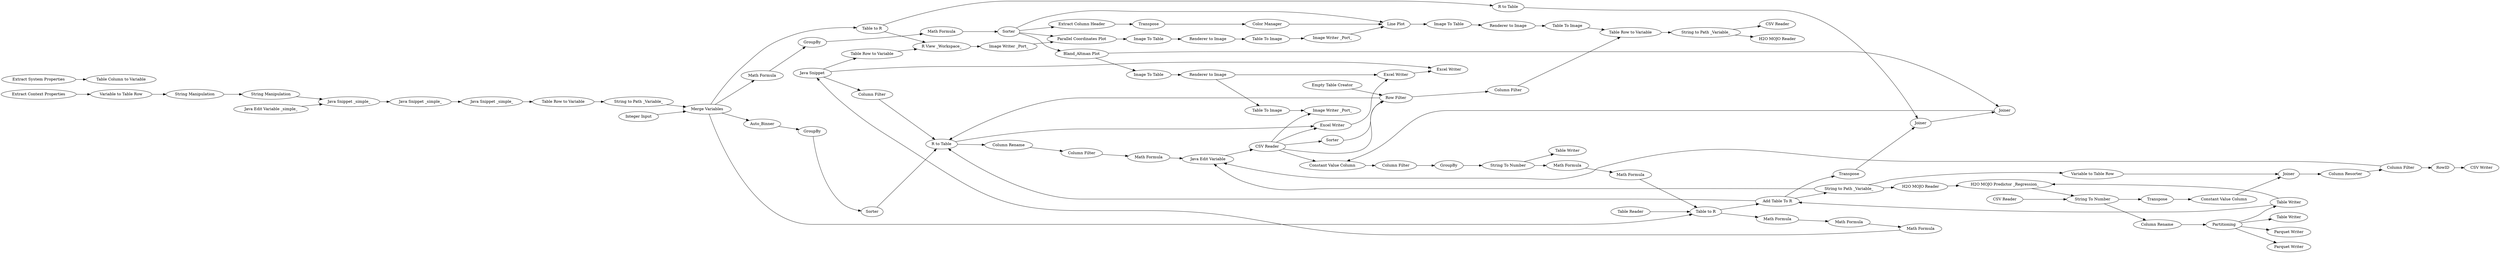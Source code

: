 digraph {
	439 -> 463
	482 -> 262
	500 -> 501
	440 -> 441
	61 -> 482
	68 -> 67
	502 -> 79
	482 -> 460
	476 -> 499
	484 -> 491
	450 -> 457
	447 -> 172
	59 -> 58
	190 -> 474
	491 -> 489
	478 -> 491
	438 -> 437
	499 -> 218
	78 -> 80
	469 -> 467
	488 -> 331
	458 -> 492
	331 -> 486
	497 -> 498
	480 -> 482
	460 -> 461
	451 -> 173
	79 -> 81
	462 -> 478
	433 -> 236
	47 -> 46
	431 -> 190
	129 -> 449
	67 -> 72
	483 -> 218
	449 -> 468
	482 -> 477
	474 -> 185
	465 -> 466
	88 -> 465
	81 -> 483
	242 -> 243
	52 -> 54
	484 -> 87
	445 -> 446
	430 -> 172
	486 -> 449
	243 -> 485
	173 -> 431
	439 -> 488
	172 -> 451
	474 -> 440
	7 -> 56
	450 -> 451
	467 -> 487
	87 -> 471
	67 -> 73
	471 -> 478
	477 -> 476
	262 -> 331
	60 -> 61
	483 -> 82
	478 -> 88
	501 -> 74
	67 -> 64
	64 -> 476
	468 -> 469
	241 -> 242
	74 -> 68
	497 -> 496
	435 -> 241
	436 -> 438
	484 -> 471
	129 -> 436
	471 -> 495
	74 -> 78
	67 -> 65
	80 -> 79
	63 -> 477
	487 -> 435
	495 -> 485
	499 -> 502
	453 -> 439
	54 -> 60
	472 -> 471
	461 -> 462
	463 -> 478
	476 -> 430
	48 -> 47
	456 -> 489
	484 -> 492
	446 -> 453
	129 -> 450
	489 -> 490
	218 -> 484
	457 -> 456
	236 -> 129
	466 -> 218
	482 -> 434
	55 -> 46
	58 -> 48
	437 -> 435
	46 -> 52
	262 -> 447
	82 -> 503
	485 -> 497
	484 -> 173
	129 -> 435
	499 -> 500
	477 -> 445
	439 -> 490
	441 -> 477
	64 -> 501
	476 -> 478
	434 -> 433
	71 -> 74
	456 -> 458
	502 [label="Variable to Table Row"]
	489 [label="Excel Writer"]
	482 [label="Merge Variables"]
	190 [label=GroupBy]
	436 [label="Extract Column Header"]
	465 [label="Column Filter"]
	500 [label="H2O MOJO Reader"]
	484 [label="CSV Reader"]
	129 [label=Sorter]
	433 [label=GroupBy]
	457 [label="Image To Table"]
	68 [label="Column Rename"]
	47 [label="String Manipulation"]
	496 [label="CSV Reader"]
	503 [label="CSV Writer"]
	478 [label="R to Table"]
	491 [label="Excel Writer"]
	331 [label="R View _Workspace_"]
	495 [label="Column Filter"]
	81 [label="Column Resorter"]
	472 [label="Empty Table Creator"]
	477 [label="Table to R"]
	488 [label="Table Row to Variable"]
	501 [label="H2O MOJO Predictor _Regression_"]
	79 [label=Joiner]
	58 [label="Variable to Table Row"]
	485 [label="Table Row to Variable"]
	431 [label="Column Filter"]
	438 [label=Transpose]
	185 [label="Table Writer"]
	480 [label="Integer Input"]
	499 [label="String to Path _Variable_"]
	54 [label="Java Snippet _simple_"]
	262 [label="Table to R"]
	243 [label="Table To Image"]
	497 [label="String to Path _Variable_"]
	453 [label="Math Formula"]
	435 [label="Line Plot"]
	60 [label="Table Row to Variable"]
	460 [label=Auto_Binner]
	71 [label="CSV Reader"]
	241 [label="Image To Table"]
	88 [label="Column Rename"]
	447 [label="R to Table"]
	466 [label="Math Formula"]
	52 [label="Java Snippet _simple_"]
	80 [label="Constant Value Column"]
	483 [label="Column Filter"]
	498 [label="H2O MOJO Reader"]
	449 [label="Parallel Coordinates Plot"]
	55 [label="Java Edit Variable _simple_"]
	490 [label="Excel Writer"]
	469 [label="Renderer to Image"]
	7 [label="Extract System Properties"]
	458 [label="Table To Image"]
	463 [label="Column Filter"]
	462 [label=Sorter]
	440 [label="Math Formula"]
	439 [label="Java Snippet"]
	64 [label="Table Writer"]
	56 [label="Table Column to Variable"]
	451 [label=Joiner]
	218 [label="Java Edit Variable"]
	59 [label="Extract Context Properties"]
	437 [label="Color Manager"]
	446 [label="Math Formula"]
	456 [label="Renderer to Image"]
	72 [label="Parquet Writer"]
	430 [label=Transpose]
	61 [label="String to Path _Variable_"]
	441 [label="Math Formula"]
	492 [label="Image Writer _Port_"]
	82 [label=RowID]
	65 [label="Table Writer"]
	46 [label="Java Snippet _simple_"]
	474 [label="String To Number"]
	476 [label="Add Table To R"]
	242 [label="Renderer to Image"]
	471 [label="Row Filter"]
	74 [label="String To Number"]
	461 [label=GroupBy]
	78 [label=Transpose]
	467 [label="Table To Image"]
	236 [label="Math Formula"]
	486 [label="Image Writer _Port_"]
	450 [label="Bland_Altman Plot"]
	48 [label="String Manipulation"]
	434 [label="Math Formula"]
	468 [label="Image To Table"]
	87 [label=Sorter]
	173 [label="Constant Value Column"]
	67 [label=Partitioning]
	63 [label="Table Reader"]
	172 [label=Joiner]
	487 [label="Image Writer _Port_"]
	445 [label="Math Formula"]
	73 [label="Parquet Writer"]
	rankdir=LR
}
